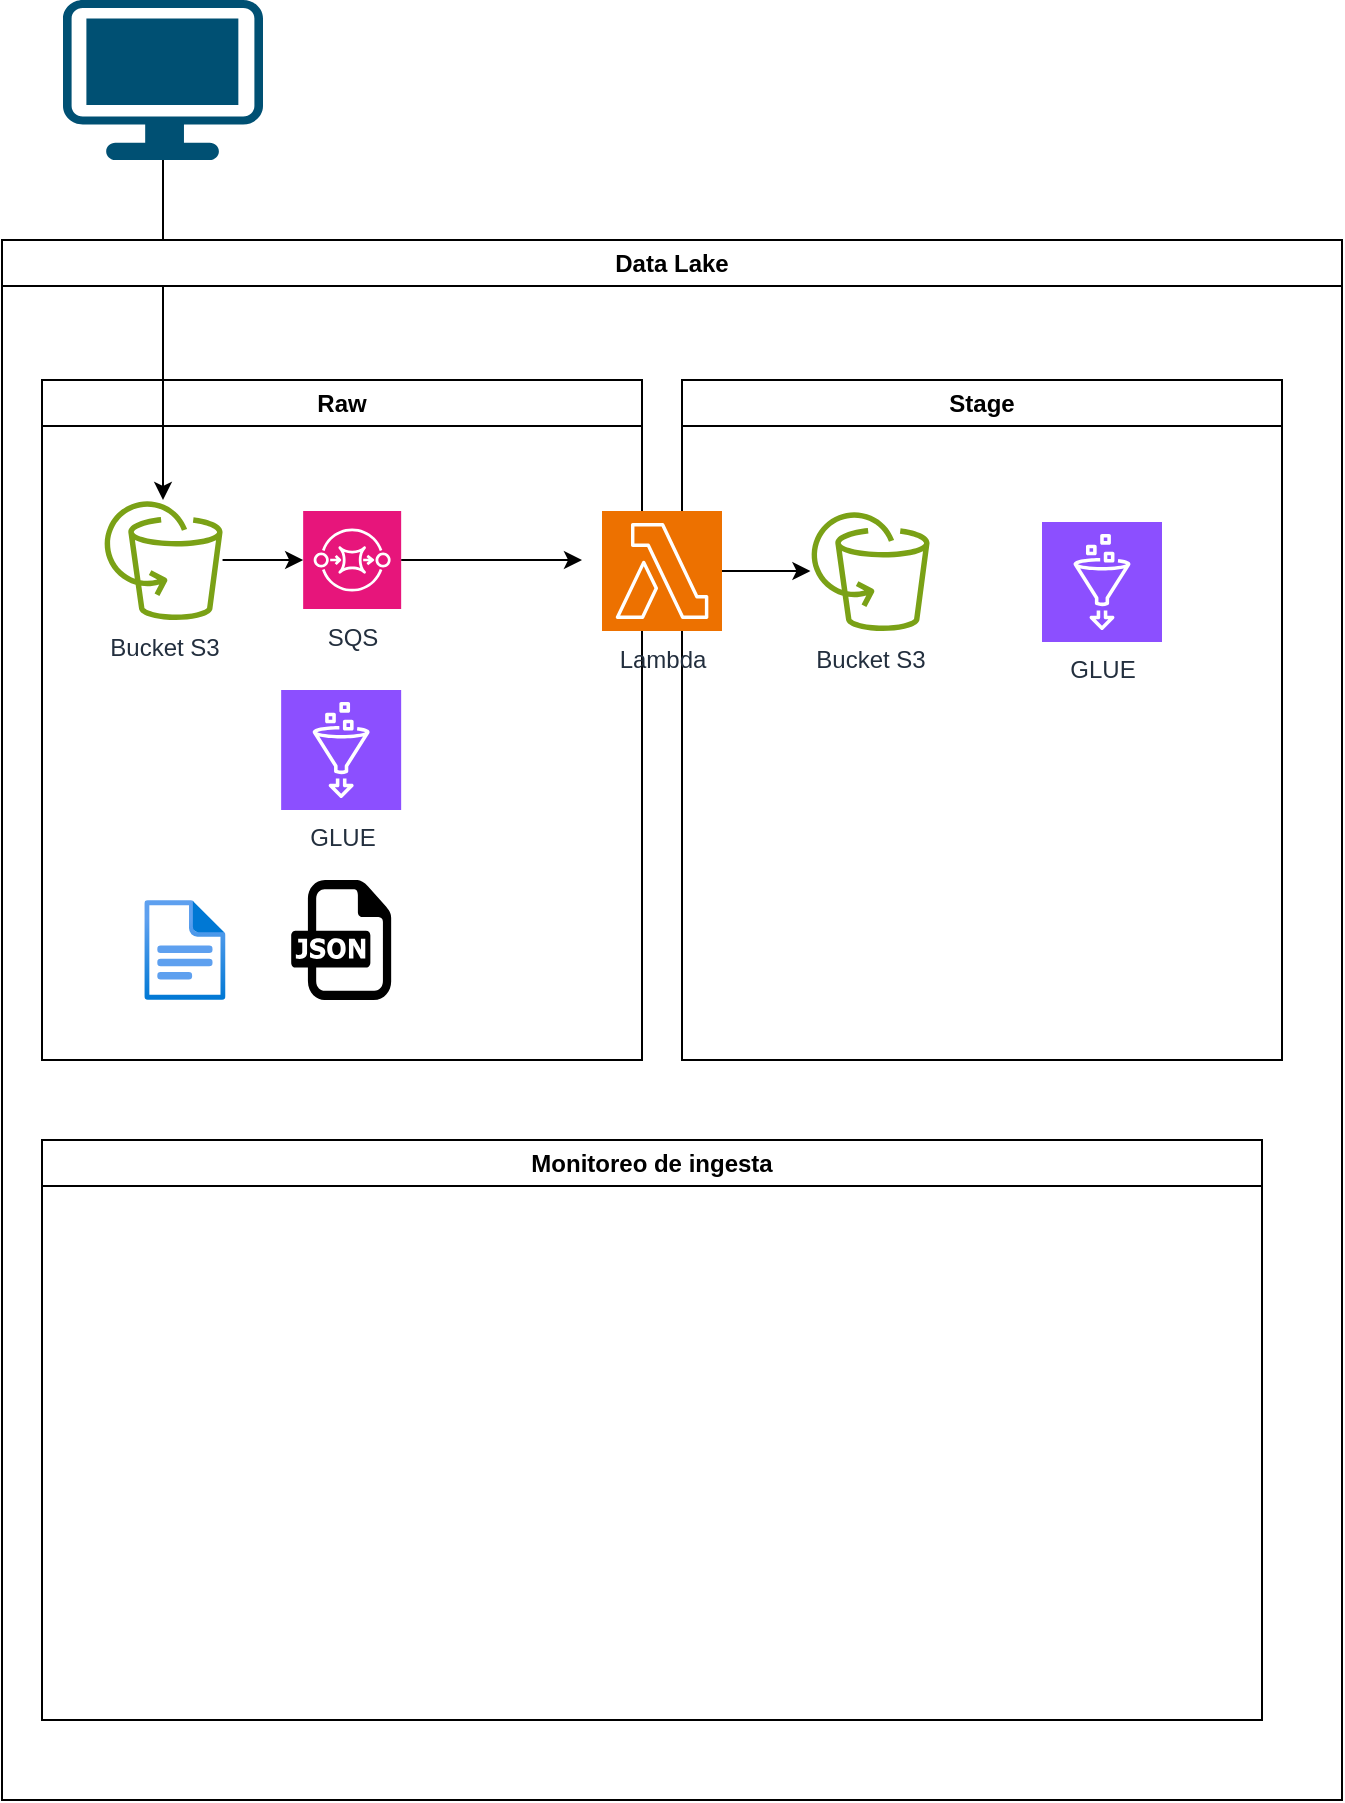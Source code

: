 <mxfile version="22.1.17" type="github">
  <diagram name="Página-1" id="j-4z2RN7eHjvvUNS7-LT">
    <mxGraphModel dx="1242" dy="827" grid="1" gridSize="10" guides="1" tooltips="1" connect="1" arrows="1" fold="1" page="1" pageScale="1" pageWidth="827" pageHeight="1169" math="0" shadow="0">
      <root>
        <mxCell id="0" />
        <mxCell id="1" parent="0" />
        <mxCell id="S6Ds2HR3s4sgnbYo6ZHa-15" value="Raw" style="swimlane;whiteSpace=wrap;html=1;" vertex="1" parent="1">
          <mxGeometry x="30" y="370" width="300" height="340" as="geometry" />
        </mxCell>
        <mxCell id="S6Ds2HR3s4sgnbYo6ZHa-4" style="edgeStyle=orthogonalEdgeStyle;rounded=0;orthogonalLoop=1;jettySize=auto;html=1;" edge="1" parent="1" source="S6Ds2HR3s4sgnbYo6ZHa-1" target="S6Ds2HR3s4sgnbYo6ZHa-2">
          <mxGeometry relative="1" as="geometry" />
        </mxCell>
        <mxCell id="S6Ds2HR3s4sgnbYo6ZHa-1" value="" style="points=[[0.03,0.03,0],[0.5,0,0],[0.97,0.03,0],[1,0.4,0],[0.97,0.745,0],[0.5,1,0],[0.03,0.745,0],[0,0.4,0]];verticalLabelPosition=bottom;sketch=0;html=1;verticalAlign=top;aspect=fixed;align=center;pointerEvents=1;shape=mxgraph.cisco19.workstation;fillColor=#005073;strokeColor=none;" vertex="1" parent="1">
          <mxGeometry x="40.5" y="180" width="100" height="80" as="geometry" />
        </mxCell>
        <mxCell id="S6Ds2HR3s4sgnbYo6ZHa-10" style="edgeStyle=orthogonalEdgeStyle;rounded=0;orthogonalLoop=1;jettySize=auto;html=1;" edge="1" parent="1" source="S6Ds2HR3s4sgnbYo6ZHa-2" target="S6Ds2HR3s4sgnbYo6ZHa-9">
          <mxGeometry relative="1" as="geometry" />
        </mxCell>
        <mxCell id="S6Ds2HR3s4sgnbYo6ZHa-2" value="Bucket S3" style="sketch=0;outlineConnect=0;fontColor=#232F3E;gradientColor=none;fillColor=#7AA116;strokeColor=none;dashed=0;verticalLabelPosition=bottom;verticalAlign=top;align=center;html=1;fontSize=12;fontStyle=0;aspect=fixed;pointerEvents=1;shape=mxgraph.aws4.backup_aws_backup_support_for_amazon_s3;" vertex="1" parent="1">
          <mxGeometry x="60.5" y="430" width="60" height="60" as="geometry" />
        </mxCell>
        <mxCell id="S6Ds2HR3s4sgnbYo6ZHa-3" value="" style="image;aspect=fixed;html=1;points=[];align=center;fontSize=12;image=img/lib/azure2/general/File.svg;" vertex="1" parent="1">
          <mxGeometry x="81.17" y="630" width="40.58" height="50" as="geometry" />
        </mxCell>
        <mxCell id="S6Ds2HR3s4sgnbYo6ZHa-12" style="edgeStyle=orthogonalEdgeStyle;rounded=0;orthogonalLoop=1;jettySize=auto;html=1;" edge="1" parent="1" source="S6Ds2HR3s4sgnbYo6ZHa-9">
          <mxGeometry relative="1" as="geometry">
            <mxPoint x="300.001" y="460" as="targetPoint" />
          </mxGeometry>
        </mxCell>
        <mxCell id="S6Ds2HR3s4sgnbYo6ZHa-9" value="SQS&lt;br&gt;" style="sketch=0;points=[[0,0,0],[0.25,0,0],[0.5,0,0],[0.75,0,0],[1,0,0],[0,1,0],[0.25,1,0],[0.5,1,0],[0.75,1,0],[1,1,0],[0,0.25,0],[0,0.5,0],[0,0.75,0],[1,0.25,0],[1,0.5,0],[1,0.75,0]];outlineConnect=0;fontColor=#232F3E;fillColor=#E7157B;strokeColor=#ffffff;dashed=0;verticalLabelPosition=bottom;verticalAlign=top;align=center;html=1;fontSize=12;fontStyle=0;aspect=fixed;shape=mxgraph.aws4.resourceIcon;resIcon=mxgraph.aws4.sqs;" vertex="1" parent="1">
          <mxGeometry x="160.58" y="435.5" width="49" height="49" as="geometry" />
        </mxCell>
        <mxCell id="S6Ds2HR3s4sgnbYo6ZHa-14" value="" style="dashed=0;outlineConnect=0;html=1;align=center;labelPosition=center;verticalLabelPosition=bottom;verticalAlign=top;shape=mxgraph.weblogos.json" vertex="1" parent="1">
          <mxGeometry x="154.58" y="620" width="50" height="60" as="geometry" />
        </mxCell>
        <mxCell id="S6Ds2HR3s4sgnbYo6ZHa-16" value="Data Lake" style="swimlane;whiteSpace=wrap;html=1;" vertex="1" parent="1">
          <mxGeometry x="10" y="300" width="670" height="780" as="geometry" />
        </mxCell>
        <mxCell id="S6Ds2HR3s4sgnbYo6ZHa-18" value="Stage" style="swimlane;whiteSpace=wrap;html=1;" vertex="1" parent="S6Ds2HR3s4sgnbYo6ZHa-16">
          <mxGeometry x="340" y="70" width="300" height="340" as="geometry" />
        </mxCell>
        <mxCell id="S6Ds2HR3s4sgnbYo6ZHa-19" value="Bucket S3" style="sketch=0;outlineConnect=0;fontColor=#232F3E;gradientColor=none;fillColor=#7AA116;strokeColor=none;dashed=0;verticalLabelPosition=bottom;verticalAlign=top;align=center;html=1;fontSize=12;fontStyle=0;aspect=fixed;pointerEvents=1;shape=mxgraph.aws4.backup_aws_backup_support_for_amazon_s3;" vertex="1" parent="S6Ds2HR3s4sgnbYo6ZHa-18">
          <mxGeometry x="64" y="65.5" width="60" height="60" as="geometry" />
        </mxCell>
        <mxCell id="S6Ds2HR3s4sgnbYo6ZHa-30" value="GLUE&lt;br&gt;" style="sketch=0;points=[[0,0,0],[0.25,0,0],[0.5,0,0],[0.75,0,0],[1,0,0],[0,1,0],[0.25,1,0],[0.5,1,0],[0.75,1,0],[1,1,0],[0,0.25,0],[0,0.5,0],[0,0.75,0],[1,0.25,0],[1,0.5,0],[1,0.75,0]];outlineConnect=0;fontColor=#232F3E;fillColor=#8C4FFF;strokeColor=#ffffff;dashed=0;verticalLabelPosition=bottom;verticalAlign=top;align=center;html=1;fontSize=12;fontStyle=0;aspect=fixed;shape=mxgraph.aws4.resourceIcon;resIcon=mxgraph.aws4.glue;" vertex="1" parent="S6Ds2HR3s4sgnbYo6ZHa-18">
          <mxGeometry x="180" y="71" width="60" height="60" as="geometry" />
        </mxCell>
        <mxCell id="S6Ds2HR3s4sgnbYo6ZHa-23" style="edgeStyle=orthogonalEdgeStyle;rounded=0;orthogonalLoop=1;jettySize=auto;html=1;" edge="1" parent="S6Ds2HR3s4sgnbYo6ZHa-16" source="S6Ds2HR3s4sgnbYo6ZHa-17" target="S6Ds2HR3s4sgnbYo6ZHa-19">
          <mxGeometry relative="1" as="geometry" />
        </mxCell>
        <mxCell id="S6Ds2HR3s4sgnbYo6ZHa-17" value="Lambda&lt;br&gt;" style="sketch=0;points=[[0,0,0],[0.25,0,0],[0.5,0,0],[0.75,0,0],[1,0,0],[0,1,0],[0.25,1,0],[0.5,1,0],[0.75,1,0],[1,1,0],[0,0.25,0],[0,0.5,0],[0,0.75,0],[1,0.25,0],[1,0.5,0],[1,0.75,0]];outlineConnect=0;fontColor=#232F3E;fillColor=#ED7100;strokeColor=#ffffff;dashed=0;verticalLabelPosition=bottom;verticalAlign=top;align=center;html=1;fontSize=12;fontStyle=0;aspect=fixed;shape=mxgraph.aws4.resourceIcon;resIcon=mxgraph.aws4.lambda;" vertex="1" parent="S6Ds2HR3s4sgnbYo6ZHa-16">
          <mxGeometry x="300" y="135.5" width="60" height="60" as="geometry" />
        </mxCell>
        <mxCell id="S6Ds2HR3s4sgnbYo6ZHa-13" value="GLUE&lt;br&gt;" style="sketch=0;points=[[0,0,0],[0.25,0,0],[0.5,0,0],[0.75,0,0],[1,0,0],[0,1,0],[0.25,1,0],[0.5,1,0],[0.75,1,0],[1,1,0],[0,0.25,0],[0,0.5,0],[0,0.75,0],[1,0.25,0],[1,0.5,0],[1,0.75,0]];outlineConnect=0;fontColor=#232F3E;fillColor=#8C4FFF;strokeColor=#ffffff;dashed=0;verticalLabelPosition=bottom;verticalAlign=top;align=center;html=1;fontSize=12;fontStyle=0;aspect=fixed;shape=mxgraph.aws4.resourceIcon;resIcon=mxgraph.aws4.glue;" vertex="1" parent="S6Ds2HR3s4sgnbYo6ZHa-16">
          <mxGeometry x="139.58" y="225" width="60" height="60" as="geometry" />
        </mxCell>
        <mxCell id="S6Ds2HR3s4sgnbYo6ZHa-31" value="Monitoreo de ingesta" style="swimlane;whiteSpace=wrap;html=1;" vertex="1" parent="S6Ds2HR3s4sgnbYo6ZHa-16">
          <mxGeometry x="20" y="450" width="610" height="290" as="geometry" />
        </mxCell>
      </root>
    </mxGraphModel>
  </diagram>
</mxfile>
